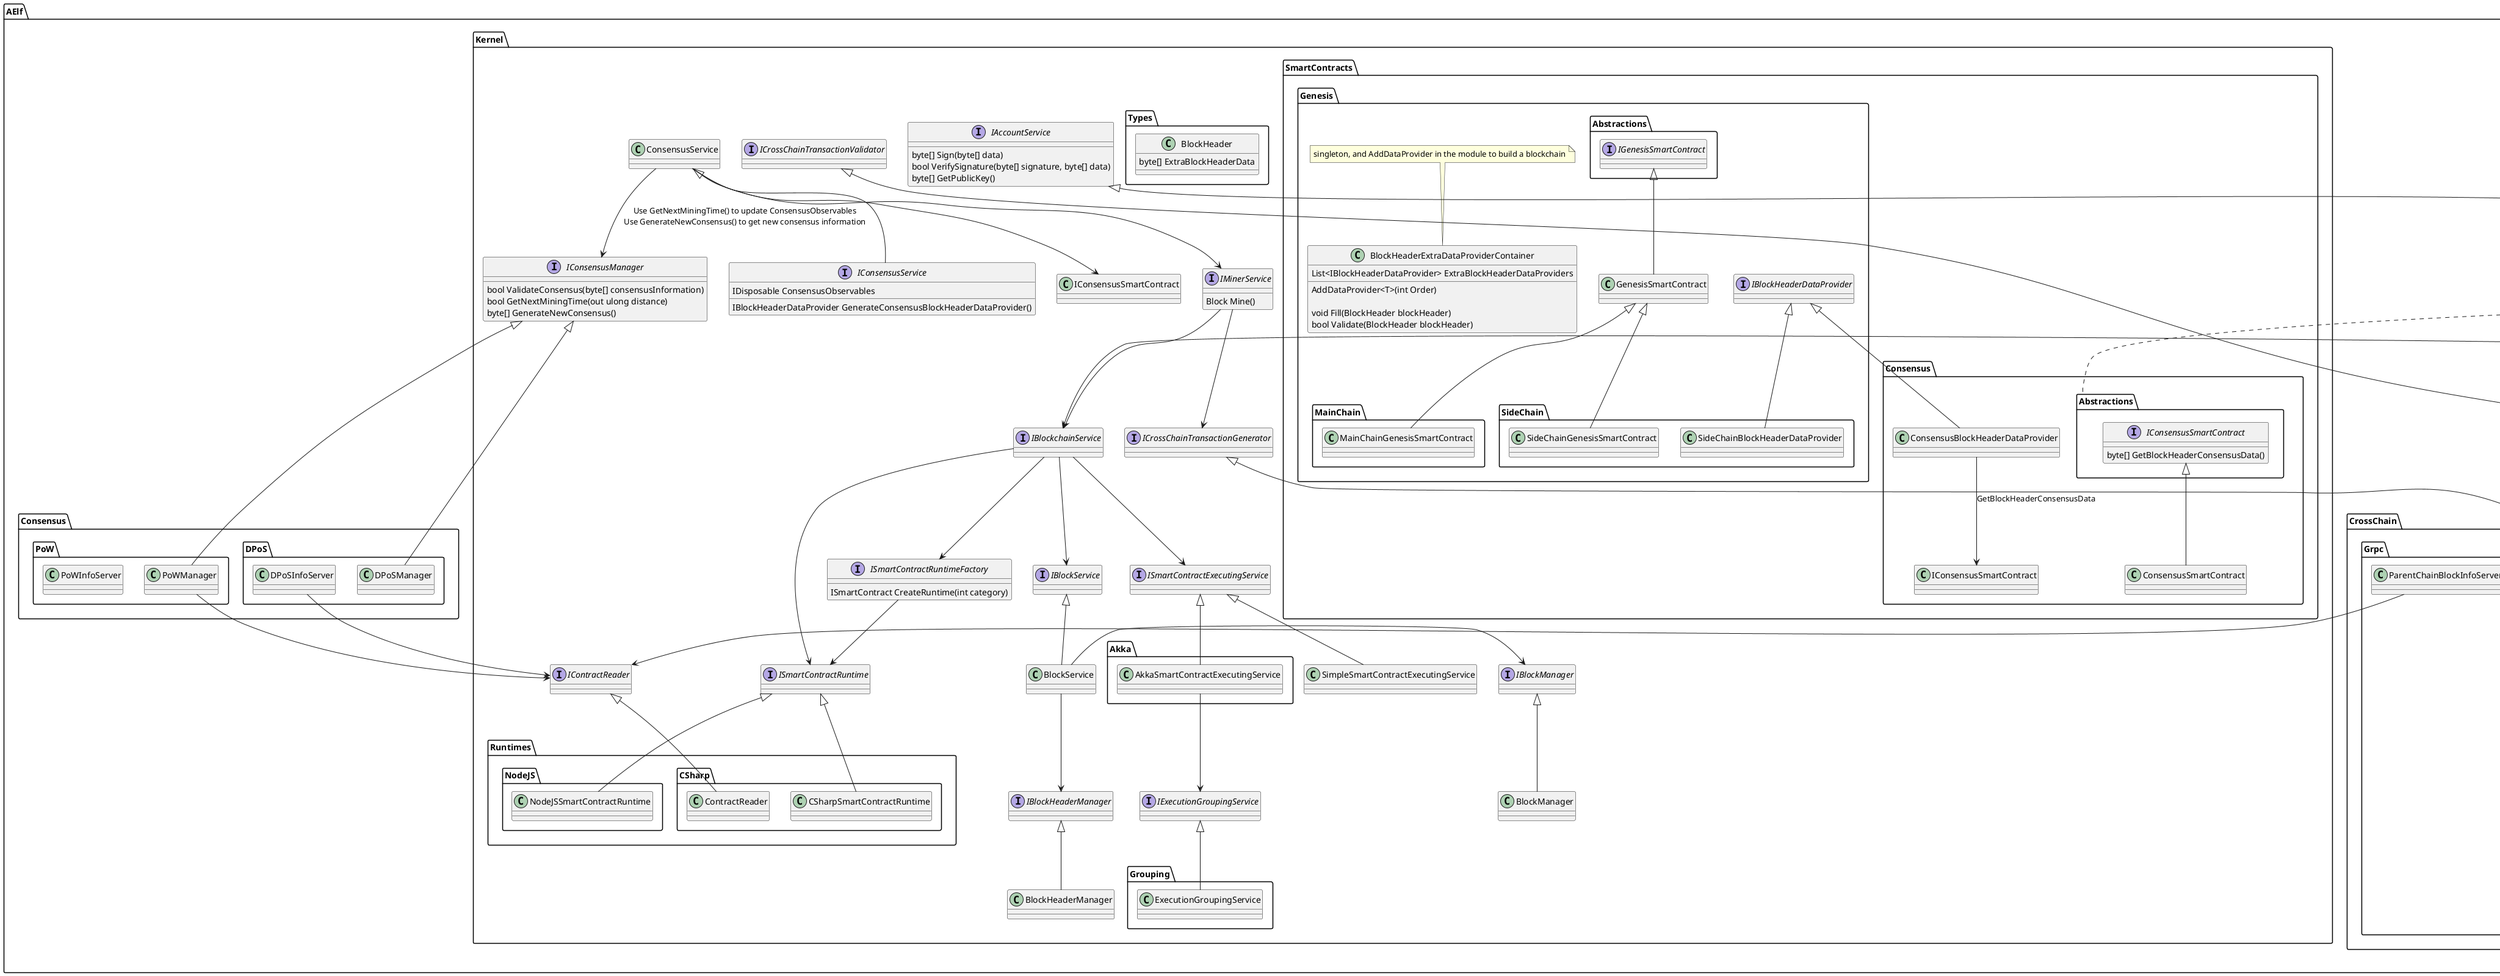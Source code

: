 @startuml
package AElf.Kernel.SmartContracts.Consensus{
    class ConsensusSmartContract

    ConsensusBlockHeaderDataProvider --> IConsensusSmartContract : GetBlockHeaderConsensusData
}

package AElf.Kernel.SmartContracts.Consensus.Abstractions{
    interface IConsensusSmartContract{
        byte[] GetBlockHeaderConsensusData()
    }
    IConsensusSmartContract <|-- ConsensusSmartContract
}

note top of AElf.Kernel.SmartContracts.Consensus.Abstractions: infrastructure layer

package AElf.Kernel.SmartContracts.Genesis{
    class GenesisSmartContract

    interface IBlockHeaderDataProvider
    IBlockHeaderDataProvider <|-- ConsensusBlockHeaderDataProvider
    
    class BlockHeaderExtraDataProviderContainer{
        List<IBlockHeaderDataProvider> ExtraBlockHeaderDataProviders

        AddDataProvider<T>(int Order)

        void Fill(BlockHeader blockHeader)
        bool Validate(BlockHeader blockHeader)
    }

    note top of BlockHeaderExtraDataProviderContainer: singleton, and AddDataProvider in the module to build a blockchain

}

package AElf.Kernel.SmartContracts.Genesis.Abstractions{
    interface IGenesisSmartContract{
    }
    IGenesisSmartContract <|-- GenesisSmartContract
}

package AElf.Kernel.SmartContracts.Genesis.MainChain{
    class MainChainGenesisSmartContract
    GenesisSmartContract <|-- MainChainGenesisSmartContract

}

package AElf.Kernel.SmartContracts.Genesis.SideChain{
    class SideChainGenesisSmartContract
    GenesisSmartContract <|-- SideChainGenesisSmartContract
    IBlockHeaderDataProvider <|-- SideChainBlockHeaderDataProvider

}

package AElf.Kernel{
    interface IBlockchainService{

    }

    interface ISmartContractExecutingService{

    }

    class SimpleSmartContractExecutingService
    ISmartContractExecutingService <|-- SimpleSmartContractExecutingService

    interface IExecutionGroupingService

    IBlockchainService --> ISmartContractExecutingService
    IBlockchainService --> ISmartContractRuntimeFactory
    IBlockchainService --> ISmartContractRuntime
    IBlockchainService --> IBlockService

    interface ISmartContractRuntimeFactory{
        ISmartContract CreateRuntime(int category)
    }

    interface ISmartContractRuntime

    ISmartContractRuntimeFactory --> ISmartContractRuntime

    interface IBlockService

    class BlockService
    IBlockService <|-- BlockService

    interface IBlockManager
    class BlockManager
    IBlockManager <|-- BlockManager

    BlockService -> IBlockManager

    ConsensusService --> IConsensusSmartContract

    interface IBlockHeaderManager
    class BlockHeaderManager
    IBlockHeaderManager <|-- BlockHeaderManager

    BlockService --> IBlockHeaderManager
    interface IContractReader

    interface IMinerService{
        Block Mine()
    }
    
    interface ICrossChainTransactionGenerator
    interface ICrossChainTransactionValidator

    IMinerService --> IBlockchainService
    IMinerService --> ICrossChainTransactionGenerator
    
    interface IConsensusService {
        IDisposable ConsensusObservables
        IBlockHeaderDataProvider GenerateConsensusBlockHeaderDataProvider()
    }

    class ConsensusService

    ConsensusService <|-- IConsensusService
    
    interface IConsensusManager {
        bool ValidateConsensus(byte[] consensusInformation)
        bool GetNextMiningTime(out ulong distance)
        byte[] GenerateNewConsensus()
    }

    ConsensusService --> IConsensusManager : Use GetNextMiningTime() to update ConsensusObservables\nUse GenerateNewConsensus() to get new consensus information

    ConsensusService --> IMinerService

    interface IAccountService{
        byte[] Sign(byte[] data)
        bool VerifySignature(byte[] signature, byte[] data)
        byte[] GetPublicKey()
    }
}


package AElf.Kernel.Types{
    class BlockHeader{
        byte[] ExtraBlockHeaderData
    }
}

package AElf.Kernel.Runtimes.CSharp{
    ISmartContractRuntime <|-- CSharpSmartContractRuntime
    class ContractReader
    IContractReader <|-- ContractReader
}

package AElf.Kernel.Runtimes.NodeJS{
    ISmartContractRuntime <|-- NodeJSSmartContractRuntime

}

package AElf.Kernel.Akka{
    class AkkaSmartContractExecutingService{

    }

    ISmartContractExecutingService <|-- AkkaSmartContractExecutingService

    AkkaSmartContractExecutingService --> IExecutionGroupingService

}

package AElf.Kernel.Grouping{
    class ExecutionGroupingService{

    }

    IExecutionGroupingService <|-- ExecutionGroupingService

}

package AElf.OS{
    interface INetworkService{

    }

    class NetworkService{

    }

    INetworkService <|-- NetworkService
    NetworkService --> IPeerManager
    NetworkService --> INetworkManager

    interface INetworkManager{

    }

    interface IPeerManager{

    }

    class NewBlockAnnouncementEventHandler
    NewBlockAnnouncementEventHandler -> INetworkService
    NewBlockAnnouncementEventHandler -> IBlockchainService

    class AccountService{
        
    }
    IAccountService <|-- AccountService

}

package AElf.OS.Networks.Grpc{
    class GrpcNetworkManager{

    }

    INetworkManager <|-- GrpcNetworkManager

    class GrpcServer{

    }

    GrpcNetworkManager --> GrpcServer
}

package AElf.CrossChain.Grpc{

    interface ICrossChainService{
        ParentChainBlockInfo[] TryGetParentChainBlockInfo(ParentChainBlockInfo[])
        bool TryGetSideChainBlockInfo(SIdeChainBlockInfo[])
        SideChainBlockInfo[] CollectSideChainBlockInfo()
    }

    class CrossChainService 
    ICrossChainService <|-- CrossChainService
    class ClientBase<T> {
      T[] ToBeIndexedInfoQueue
      T TryTake()
      void StartServerStreamingCall()
    }
    class ClientToParentChain{
      void Call()
    }

    class ClientToSideChain{
      void Call()
    }
    ClientBase <|-- ClientToParentChain
    ClientBase <|-- ClientToSideChain

    CrossChainService --> ClientToSideChain
    CrossChainService --> ClientToParentChain

    class ParentChainBlockInfoServer
    class SideChainBlockInfoServer
    class CrossChainTransactionGenerator
    ICrossChainTransactionGenerator <|-- CrossChainTransactionGenerator
    CrossChainTransactionGenerator --> ICrossChainService
    CrossChainTransactionValidator --> ICrossChainService

    class CrossChainTransactionValidator 
    ICrossChainTransactionValidator <|-- CrossChainTransactionValidator
    
    ParentChainBlockInfoServer --> IContractReader

}

package AElf.Consensus.DPoS {
    class DPoSManager
    class DPoSInfoServer
    DPoSInfoServer --> IContractReader
    IConsensusManager <|--  DPoSManager
}

package AElf.Consensus.PoW {
    class PoWManager
    class PoWInfoServer
    PoWManager --> IContractReader
    IConsensusManager <|-- PoWManager
}
@enduml